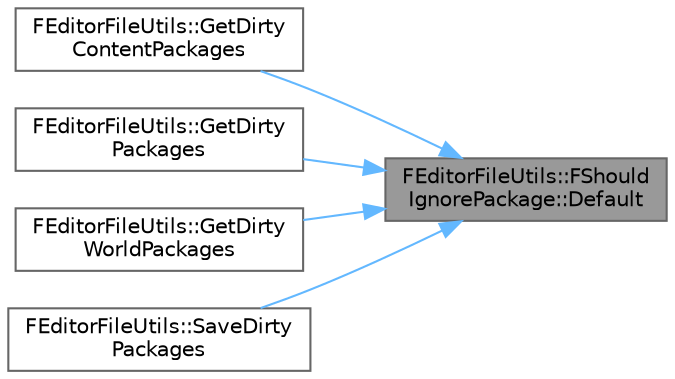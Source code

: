 digraph "FEditorFileUtils::FShouldIgnorePackage::Default"
{
 // INTERACTIVE_SVG=YES
 // LATEX_PDF_SIZE
  bgcolor="transparent";
  edge [fontname=Helvetica,fontsize=10,labelfontname=Helvetica,labelfontsize=10];
  node [fontname=Helvetica,fontsize=10,shape=box,height=0.2,width=0.4];
  rankdir="RL";
  Node1 [id="Node000001",label="FEditorFileUtils::FShould\lIgnorePackage::Default",height=0.2,width=0.4,color="gray40", fillcolor="grey60", style="filled", fontcolor="black",tooltip=" "];
  Node1 -> Node2 [id="edge1_Node000001_Node000002",dir="back",color="steelblue1",style="solid",tooltip=" "];
  Node2 [id="Node000002",label="FEditorFileUtils::GetDirty\lContentPackages",height=0.2,width=0.4,color="grey40", fillcolor="white", style="filled",URL="$db/d44/classFEditorFileUtils.html#add853e3bc50cbb92471efd261a42f6a2",tooltip="Appends array with all currently dirty content packages."];
  Node1 -> Node3 [id="edge2_Node000001_Node000003",dir="back",color="steelblue1",style="solid",tooltip=" "];
  Node3 [id="Node000003",label="FEditorFileUtils::GetDirty\lPackages",height=0.2,width=0.4,color="grey40", fillcolor="white", style="filled",URL="$db/d44/classFEditorFileUtils.html#a96fcb55f486c2a46a34fd1abe55b2ce9",tooltip="Appends array with all currently dirty packages."];
  Node1 -> Node4 [id="edge3_Node000001_Node000004",dir="back",color="steelblue1",style="solid",tooltip=" "];
  Node4 [id="Node000004",label="FEditorFileUtils::GetDirty\lWorldPackages",height=0.2,width=0.4,color="grey40", fillcolor="white", style="filled",URL="$db/d44/classFEditorFileUtils.html#ac9a3bc25446df764fa3121da8e18cc37",tooltip="Appends array with all currently dirty world packages."];
  Node1 -> Node5 [id="edge4_Node000001_Node000005",dir="back",color="steelblue1",style="solid",tooltip=" "];
  Node5 [id="Node000005",label="FEditorFileUtils::SaveDirty\lPackages",height=0.2,width=0.4,color="grey40", fillcolor="white", style="filled",URL="$db/d44/classFEditorFileUtils.html#a3f3d590345cd949a8b75af6ea2c36d6c",tooltip="Looks at all currently loaded packages and saves them if their \"bDirty\" flag is set,..."];
}
